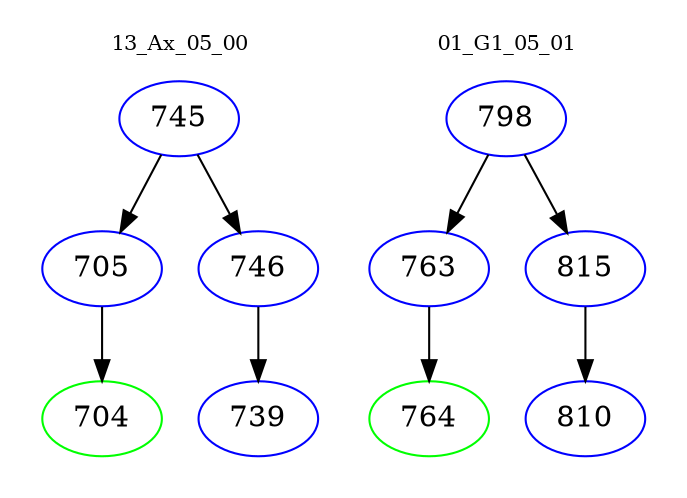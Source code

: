 digraph{
subgraph cluster_0 {
color = white
label = "13_Ax_05_00";
fontsize=10;
T0_745 [label="745", color="blue"]
T0_745 -> T0_705 [color="black"]
T0_705 [label="705", color="blue"]
T0_705 -> T0_704 [color="black"]
T0_704 [label="704", color="green"]
T0_745 -> T0_746 [color="black"]
T0_746 [label="746", color="blue"]
T0_746 -> T0_739 [color="black"]
T0_739 [label="739", color="blue"]
}
subgraph cluster_1 {
color = white
label = "01_G1_05_01";
fontsize=10;
T1_798 [label="798", color="blue"]
T1_798 -> T1_763 [color="black"]
T1_763 [label="763", color="blue"]
T1_763 -> T1_764 [color="black"]
T1_764 [label="764", color="green"]
T1_798 -> T1_815 [color="black"]
T1_815 [label="815", color="blue"]
T1_815 -> T1_810 [color="black"]
T1_810 [label="810", color="blue"]
}
}
